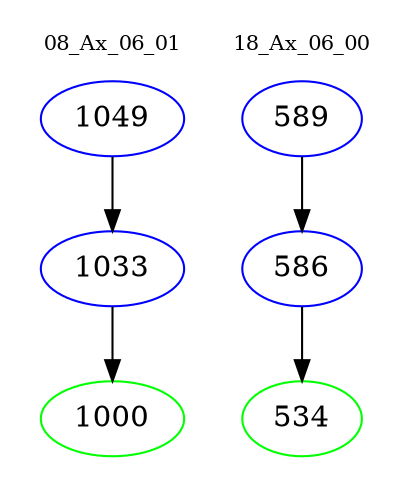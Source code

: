 digraph{
subgraph cluster_0 {
color = white
label = "08_Ax_06_01";
fontsize=10;
T0_1049 [label="1049", color="blue"]
T0_1049 -> T0_1033 [color="black"]
T0_1033 [label="1033", color="blue"]
T0_1033 -> T0_1000 [color="black"]
T0_1000 [label="1000", color="green"]
}
subgraph cluster_1 {
color = white
label = "18_Ax_06_00";
fontsize=10;
T1_589 [label="589", color="blue"]
T1_589 -> T1_586 [color="black"]
T1_586 [label="586", color="blue"]
T1_586 -> T1_534 [color="black"]
T1_534 [label="534", color="green"]
}
}
